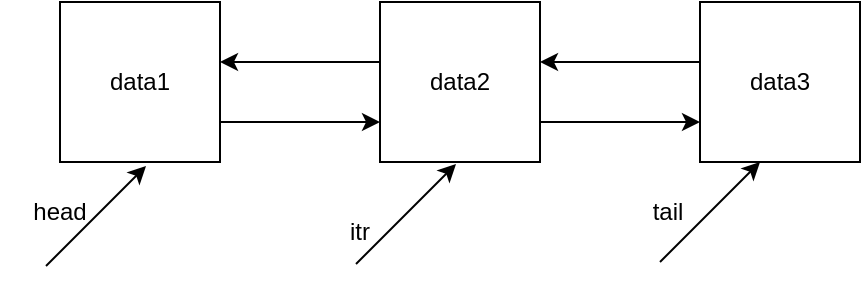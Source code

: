 <mxfile version="16.2.7" type="github">
  <diagram id="N-n1nX_3dNojhys9q78M" name="Page-1">
    <mxGraphModel dx="796" dy="493" grid="1" gridSize="10" guides="1" tooltips="1" connect="1" arrows="1" fold="1" page="1" pageScale="1" pageWidth="827" pageHeight="1169" math="0" shadow="0">
      <root>
        <mxCell id="0" />
        <mxCell id="1" parent="0" />
        <mxCell id="-6L-YQLgi0TW_CS2mfel-5" value="" style="edgeStyle=orthogonalEdgeStyle;rounded=0;orthogonalLoop=1;jettySize=auto;html=1;" parent="1" source="-6L-YQLgi0TW_CS2mfel-1" target="-6L-YQLgi0TW_CS2mfel-2" edge="1">
          <mxGeometry relative="1" as="geometry">
            <Array as="points">
              <mxPoint x="190" y="180" />
              <mxPoint x="190" y="180" />
            </Array>
          </mxGeometry>
        </mxCell>
        <mxCell id="-6L-YQLgi0TW_CS2mfel-1" value="data1" style="whiteSpace=wrap;html=1;aspect=fixed;" parent="1" vertex="1">
          <mxGeometry x="80" y="120" width="80" height="80" as="geometry" />
        </mxCell>
        <mxCell id="-6L-YQLgi0TW_CS2mfel-7" value="" style="edgeStyle=orthogonalEdgeStyle;rounded=0;orthogonalLoop=1;jettySize=auto;html=1;" parent="1" source="-6L-YQLgi0TW_CS2mfel-2" target="-6L-YQLgi0TW_CS2mfel-1" edge="1">
          <mxGeometry relative="1" as="geometry">
            <Array as="points">
              <mxPoint x="220" y="150" />
              <mxPoint x="220" y="150" />
            </Array>
          </mxGeometry>
        </mxCell>
        <mxCell id="-6L-YQLgi0TW_CS2mfel-9" value="" style="edgeStyle=orthogonalEdgeStyle;rounded=0;orthogonalLoop=1;jettySize=auto;html=1;" parent="1" source="-6L-YQLgi0TW_CS2mfel-2" target="-6L-YQLgi0TW_CS2mfel-3" edge="1">
          <mxGeometry relative="1" as="geometry">
            <Array as="points">
              <mxPoint x="360" y="180" />
              <mxPoint x="360" y="180" />
            </Array>
          </mxGeometry>
        </mxCell>
        <mxCell id="-6L-YQLgi0TW_CS2mfel-2" value="data2" style="whiteSpace=wrap;html=1;aspect=fixed;" parent="1" vertex="1">
          <mxGeometry x="240" y="120" width="80" height="80" as="geometry" />
        </mxCell>
        <mxCell id="-6L-YQLgi0TW_CS2mfel-10" value="" style="edgeStyle=orthogonalEdgeStyle;rounded=0;orthogonalLoop=1;jettySize=auto;html=1;" parent="1" source="-6L-YQLgi0TW_CS2mfel-3" target="-6L-YQLgi0TW_CS2mfel-2" edge="1">
          <mxGeometry relative="1" as="geometry">
            <Array as="points">
              <mxPoint x="380" y="150" />
              <mxPoint x="380" y="150" />
            </Array>
          </mxGeometry>
        </mxCell>
        <mxCell id="-6L-YQLgi0TW_CS2mfel-3" value="data3&lt;br&gt;" style="whiteSpace=wrap;html=1;aspect=fixed;" parent="1" vertex="1">
          <mxGeometry x="400" y="120" width="80" height="80" as="geometry" />
        </mxCell>
        <mxCell id="OJQGpNLgBTTPN4co0Adx-1" value="" style="endArrow=classic;html=1;rounded=0;" edge="1" parent="1">
          <mxGeometry width="50" height="50" relative="1" as="geometry">
            <mxPoint x="380" y="250" as="sourcePoint" />
            <mxPoint x="430" y="200" as="targetPoint" />
          </mxGeometry>
        </mxCell>
        <mxCell id="OJQGpNLgBTTPN4co0Adx-2" value="" style="endArrow=classic;html=1;rounded=0;" edge="1" parent="1">
          <mxGeometry width="50" height="50" relative="1" as="geometry">
            <mxPoint x="73" y="252" as="sourcePoint" />
            <mxPoint x="123" y="202" as="targetPoint" />
          </mxGeometry>
        </mxCell>
        <mxCell id="OJQGpNLgBTTPN4co0Adx-4" value="tail" style="text;html=1;strokeColor=none;fillColor=none;align=center;verticalAlign=middle;whiteSpace=wrap;rounded=0;" vertex="1" parent="1">
          <mxGeometry x="354" y="210" width="60" height="30" as="geometry" />
        </mxCell>
        <mxCell id="OJQGpNLgBTTPN4co0Adx-5" value="head" style="text;html=1;strokeColor=none;fillColor=none;align=center;verticalAlign=middle;whiteSpace=wrap;rounded=0;" vertex="1" parent="1">
          <mxGeometry x="50" y="210" width="60" height="30" as="geometry" />
        </mxCell>
        <mxCell id="OJQGpNLgBTTPN4co0Adx-14" value="" style="endArrow=classic;html=1;rounded=0;" edge="1" parent="1">
          <mxGeometry width="50" height="50" relative="1" as="geometry">
            <mxPoint x="228" y="251" as="sourcePoint" />
            <mxPoint x="278" y="201" as="targetPoint" />
          </mxGeometry>
        </mxCell>
        <mxCell id="OJQGpNLgBTTPN4co0Adx-15" value="itr" style="text;html=1;strokeColor=none;fillColor=none;align=center;verticalAlign=middle;whiteSpace=wrap;rounded=0;" vertex="1" parent="1">
          <mxGeometry x="200" y="220" width="60" height="30" as="geometry" />
        </mxCell>
      </root>
    </mxGraphModel>
  </diagram>
</mxfile>
